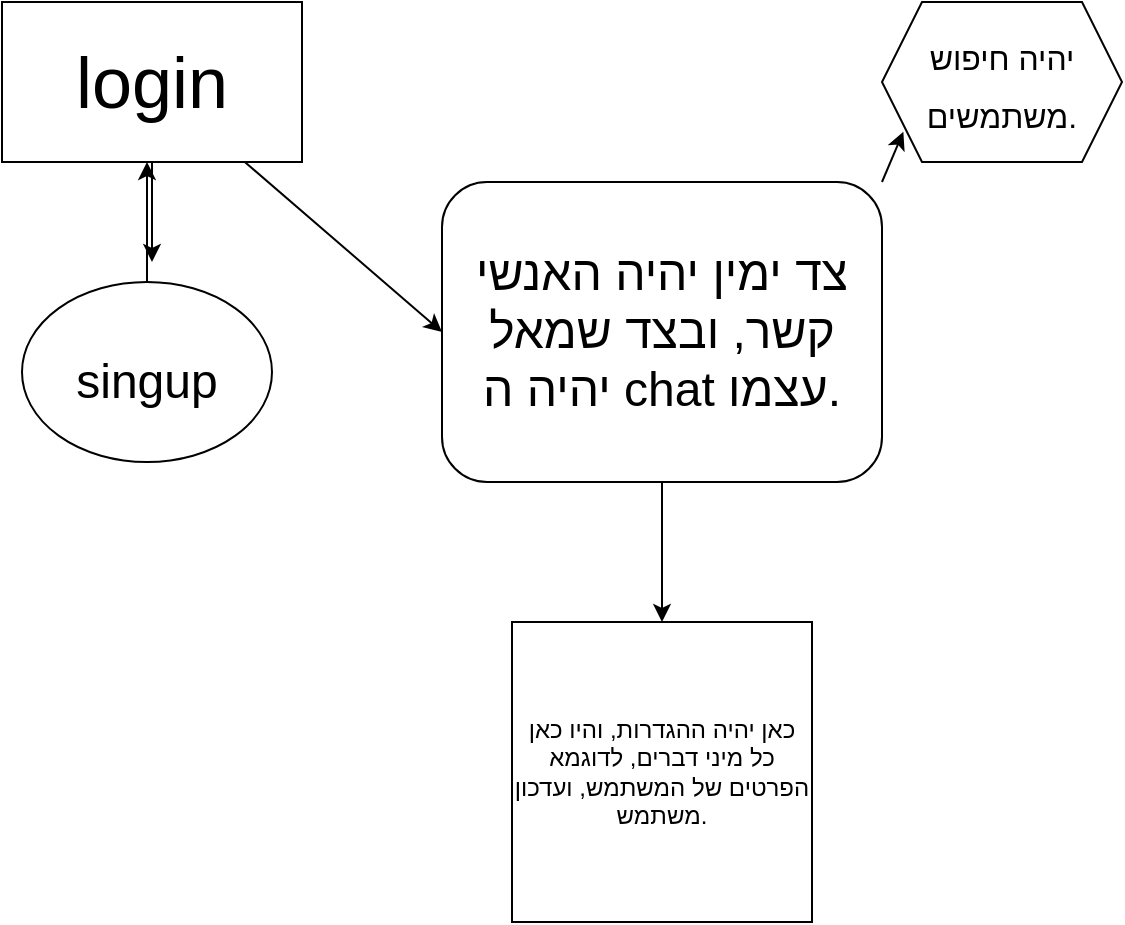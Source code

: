 <mxfile>
    <diagram id="YvLhDVFW0uPE2iaQHMhA" name="Page-1">
        <mxGraphModel dx="825" dy="470" grid="1" gridSize="10" guides="1" tooltips="1" connect="1" arrows="1" fold="1" page="1" pageScale="1" pageWidth="850" pageHeight="1100" math="0" shadow="0">
            <root>
                <mxCell id="0"/>
                <mxCell id="1" parent="0"/>
                <mxCell id="6" style="edgeStyle=none;html=1;fontSize=36;" edge="1" parent="1" source="3">
                    <mxGeometry relative="1" as="geometry">
                        <mxPoint x="105" y="170" as="targetPoint"/>
                    </mxGeometry>
                </mxCell>
                <mxCell id="9" style="edgeStyle=none;html=1;fontSize=24;entryX=0;entryY=0.5;entryDx=0;entryDy=0;" edge="1" parent="1" source="3" target="10">
                    <mxGeometry relative="1" as="geometry">
                        <mxPoint x="240" y="80" as="targetPoint"/>
                    </mxGeometry>
                </mxCell>
                <mxCell id="3" value="&lt;font style=&quot;font-size: 36px;&quot;&gt;login&lt;/font&gt;" style="rounded=0;whiteSpace=wrap;html=1;" vertex="1" parent="1">
                    <mxGeometry x="30" y="40" width="150" height="80" as="geometry"/>
                </mxCell>
                <mxCell id="8" style="edgeStyle=none;html=1;fontSize=24;" edge="1" parent="1" source="7">
                    <mxGeometry relative="1" as="geometry">
                        <mxPoint x="102.5" y="120" as="targetPoint"/>
                    </mxGeometry>
                </mxCell>
                <mxCell id="7" value="&lt;font style=&quot;font-size: 24px;&quot;&gt;singup&lt;/font&gt;" style="ellipse;whiteSpace=wrap;html=1;fontSize=36;" vertex="1" parent="1">
                    <mxGeometry x="40" y="180" width="125" height="90" as="geometry"/>
                </mxCell>
                <mxCell id="13" style="edgeStyle=none;html=1;exitX=1;exitY=0;exitDx=0;exitDy=0;entryX=0.089;entryY=0.811;entryDx=0;entryDy=0;entryPerimeter=0;fontSize=24;" edge="1" parent="1" source="10" target="12">
                    <mxGeometry relative="1" as="geometry"/>
                </mxCell>
                <mxCell id="16" style="edgeStyle=none;html=1;exitX=0.5;exitY=1;exitDx=0;exitDy=0;entryX=0.5;entryY=0;entryDx=0;entryDy=0;fontSize=12;" edge="1" parent="1" source="10" target="15">
                    <mxGeometry relative="1" as="geometry"/>
                </mxCell>
                <mxCell id="10" value="צד ימין יהיה האנשי קשר, ובצד שמאל יהיה ה chat עצמו." style="rounded=1;whiteSpace=wrap;html=1;fontSize=24;" vertex="1" parent="1">
                    <mxGeometry x="250" y="130" width="220" height="150" as="geometry"/>
                </mxCell>
                <mxCell id="12" value="&lt;font size=&quot;3&quot;&gt;יהיה חיפוש משתמשים.&lt;/font&gt;" style="shape=hexagon;perimeter=hexagonPerimeter2;whiteSpace=wrap;html=1;fixedSize=1;fontSize=24;" vertex="1" parent="1">
                    <mxGeometry x="470" y="40" width="120" height="80" as="geometry"/>
                </mxCell>
                <mxCell id="15" value="כאן יהיה ההגדרות, והיו כאן כל מיני דברים, לדוגמא הפרטים של המשתמש, ועדכון משתמש." style="whiteSpace=wrap;html=1;aspect=fixed;fontSize=12;" vertex="1" parent="1">
                    <mxGeometry x="285" y="350" width="150" height="150" as="geometry"/>
                </mxCell>
            </root>
        </mxGraphModel>
    </diagram>
</mxfile>